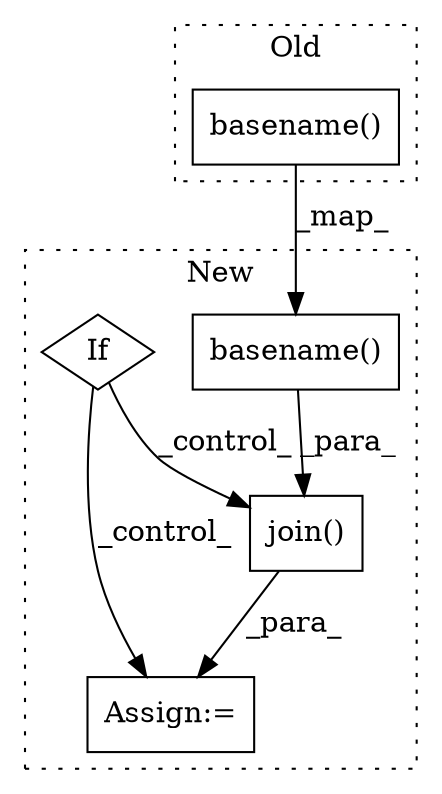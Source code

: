 digraph G {
subgraph cluster0 {
1 [label="basename()" a="75" s="6456,6488" l="17,1" shape="box"];
label = "Old";
style="dotted";
}
subgraph cluster1 {
2 [label="basename()" a="75" s="5707,5739" l="17,1" shape="box"];
3 [label="Assign:=" a="68" s="7094" l="3" shape="box"];
4 [label="join()" a="75" s="7097,7156" l="13,1" shape="box"];
5 [label="If" a="96" s="7039" l="3" shape="diamond"];
label = "New";
style="dotted";
}
1 -> 2 [label="_map_"];
2 -> 4 [label="_para_"];
4 -> 3 [label="_para_"];
5 -> 4 [label="_control_"];
5 -> 3 [label="_control_"];
}